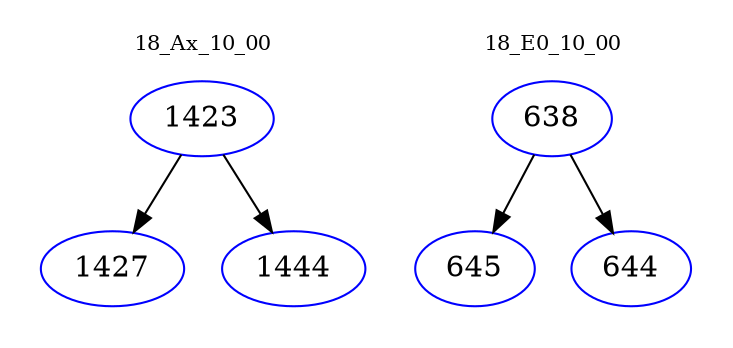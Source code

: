 digraph{
subgraph cluster_0 {
color = white
label = "18_Ax_10_00";
fontsize=10;
T0_1423 [label="1423", color="blue"]
T0_1423 -> T0_1427 [color="black"]
T0_1427 [label="1427", color="blue"]
T0_1423 -> T0_1444 [color="black"]
T0_1444 [label="1444", color="blue"]
}
subgraph cluster_1 {
color = white
label = "18_E0_10_00";
fontsize=10;
T1_638 [label="638", color="blue"]
T1_638 -> T1_645 [color="black"]
T1_645 [label="645", color="blue"]
T1_638 -> T1_644 [color="black"]
T1_644 [label="644", color="blue"]
}
}
